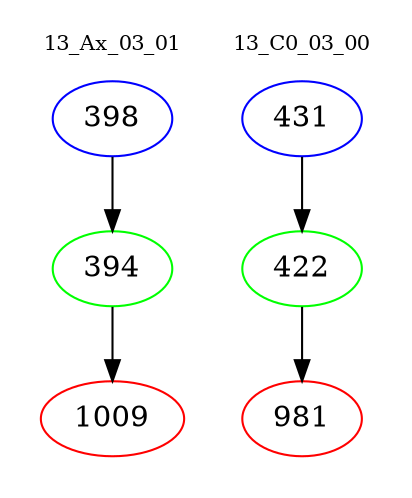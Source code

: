 digraph{
subgraph cluster_0 {
color = white
label = "13_Ax_03_01";
fontsize=10;
T0_398 [label="398", color="blue"]
T0_398 -> T0_394 [color="black"]
T0_394 [label="394", color="green"]
T0_394 -> T0_1009 [color="black"]
T0_1009 [label="1009", color="red"]
}
subgraph cluster_1 {
color = white
label = "13_C0_03_00";
fontsize=10;
T1_431 [label="431", color="blue"]
T1_431 -> T1_422 [color="black"]
T1_422 [label="422", color="green"]
T1_422 -> T1_981 [color="black"]
T1_981 [label="981", color="red"]
}
}
